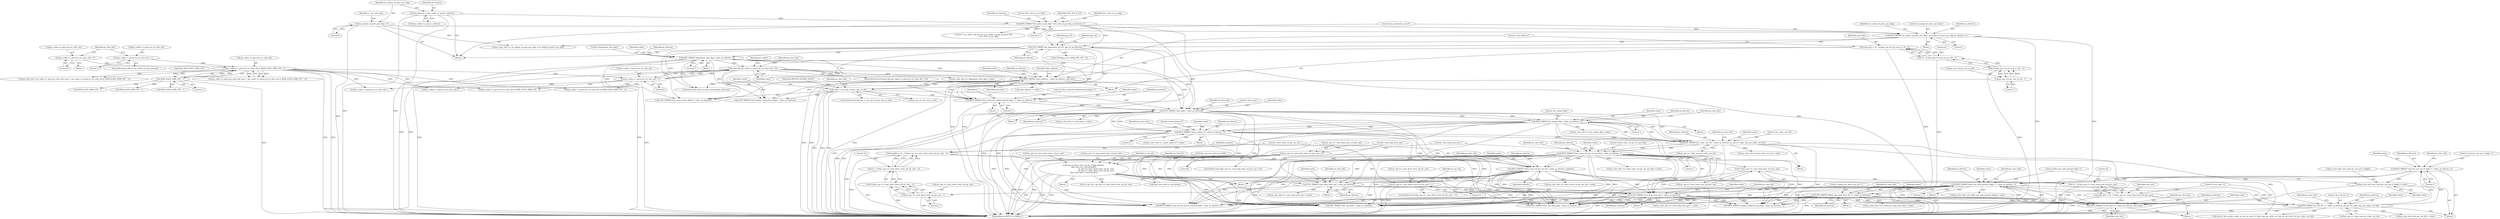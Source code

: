 digraph "0_Android_a1424724a00d62ac5efa0e27953eed66850d662f@array" {
"1000964" [label="(Call,ps_slice_hdr->ai1_used_by_curr_pic_lt_flag[i] = value)"];
"1000959" [label="(Call,BITS_PARSE(\"used_by_curr_pic_lt_flag[ i ]\", value, ps_bitstrm, 1))"];
"1000945" [label="(Call,BITS_PARSE(\"poc_lsb_lt[ i ]\", value, ps_bitstrm, ps_sps->i1_log2_max_pic_order_cnt_lsb))"];
"1000857" [label="(Call,UEV_PARSE(\"num_long_term_pics\", value, ps_bitstrm))"];
"1000734" [label="(Call,BITS_PARSE(\"short_term_ref_pic_set_idx\", value, ps_bitstrm, numbits))"];
"1000694" [label="(Call,BITS_PARSE(\"short_term_ref_pic_set_sps_flag\", value, ps_bitstrm, 1))"];
"1000682" [label="(Call,BITS_PARSE(\"pic_order_cnt_lsb\", value, ps_bitstrm, ps_sps->i1_log2_max_pic_order_cnt_lsb))"];
"1000637" [label="(Call,BITS_PARSE(\"pic_output_flag\", value, ps_bitstrm, 1))"];
"1000592" [label="(Call,UEV_PARSE(\"slice_type\", value, ps_bitstrm))"];
"1000587" [label="(Call,BITS_PARSE(\"slice_reserved_undetermined_flag[ i ]\", value, ps_bitstrm, 1))"];
"1000537" [label="(Call,value >= ps_sps->i4_pic_size_in_ctb)"];
"1000528" [label="(Call,BITS_PARSE(\"slice_address\", value, ps_bitstrm, num_bits))"];
"1000428" [label="(Call,value && (ps_codec->s_parse.i4_cur_slice_idx > 0))"];
"1000422" [label="(Call,BITS_PARSE(\"dependent_slice_flag\", value, ps_bitstrm, 1))"];
"1000209" [label="(Call,UEV_PARSE(\"pic_parameter_set_id\", pps_id, ps_bitstrm))"];
"1000204" [label="(Call,BITS_PARSE(\"no_output_of_prior_pics_flag\", no_output_of_prior_pics_flag, ps_bitstrm, 1))"];
"1000159" [label="(Call,no_output_of_prior_pics_flag = 0)"];
"1000190" [label="(Call,BITS_PARSE(\"first_slice_in_pic_flag\", first_slice_in_pic_flag, ps_bitstrm, 1))"];
"1000147" [label="(Call,*ps_bitstrm = &ps_codec->s_parse.s_bitstrm)"];
"1000430" [label="(Call,ps_codec->s_parse.i4_cur_slice_idx > 0)"];
"1000405" [label="(Call,ps_codec->s_parse.i4_cur_slice_idx & (MAX_SLICE_HDR_CNT - 1))"];
"1000375" [label="(Call,ps_codec->s_parse.i4_cur_slice_idx = 0)"];
"1000390" [label="(Call,ps_codec->s_parse.i4_cur_slice_idx = 1)"];
"1000411" [label="(Call,MAX_SLICE_HDR_CNT - 1)"];
"1000518" [label="(Call,num_bits = 32 - CLZ(ps_sps->i4_pic_size_in_ctb - 1))"];
"1000520" [label="(Call,32 - CLZ(ps_sps->i4_pic_size_in_ctb - 1))"];
"1000522" [label="(Call,CLZ(ps_sps->i4_pic_size_in_ctb - 1))"];
"1000523" [label="(Call,ps_sps->i4_pic_size_in_ctb - 1)"];
"1000659" [label="(Call,BITS_PARSE(\"colour_plane_id\", value, ps_bitstrm, 2))"];
"1000724" [label="(Call,numbits = 32 - CLZ(ps_sps->i1_num_short_term_ref_pic_sets - 1))"];
"1000726" [label="(Call,32 - CLZ(ps_sps->i1_num_short_term_ref_pic_sets - 1))"];
"1000728" [label="(Call,CLZ(ps_sps->i1_num_short_term_ref_pic_sets - 1))"];
"1000729" [label="(Call,ps_sps->i1_num_short_term_ref_pic_sets - 1)"];
"1000718" [label="(Call,ps_sps->i1_num_short_term_ref_pic_sets > 1)"];
"1000834" [label="(Call,UEV_PARSE(\"num_long_term_sps\", value, ps_bitstrm))"];
"1000778" [label="(Call,ihevcd_short_term_ref_pic_set(ps_bitstrm,\n &ps_sps->as_stref_picset[0],\n                                              ps_sps->i1_num_short_term_ref_pic_sets,\n                                              ps_sps->i1_num_short_term_ref_pic_sets,\n &ps_slice_hdr->s_stref_picset))"];
"1000971" [label="(Call,BITS_PARSE(\"delta_poc_msb_present_flag[ i ]\", value, ps_bitstrm, 1))"];
"1000916" [label="(Call,BITS_PARSE(\"lt_idx_sps[ i ]\", value, ps_bitstrm, num_bits))"];
"1000997" [label="(Call,UEV_PARSE(\"delata_poc_msb_cycle_lt[ i ]\", value, ps_bitstrm))"];
"1000908" [label="(Call,num_bits = 32 - CLZ(ps_sps->i1_num_long_term_ref_pics_sps))"];
"1000910" [label="(Call,32 - CLZ(ps_sps->i1_num_long_term_ref_pics_sps))"];
"1000912" [label="(Call,CLZ(ps_sps->i1_num_long_term_ref_pics_sps))"];
"1000828" [label="(Call,ps_sps->i1_num_long_term_ref_pics_sps > 0)"];
"1000779" [label="(Identifier,ps_bitstrm)"];
"1000533" [label="(Call,slice_address = value)"];
"1000192" [label="(Identifier,first_slice_in_pic_flag)"];
"1000194" [label="(Literal,1)"];
"1000412" [label="(Identifier,MAX_SLICE_HDR_CNT)"];
"1000780" [label="(Call,&ps_sps->as_stref_picset[0])"];
"1000913" [label="(Call,ps_sps->i1_num_long_term_ref_pics_sps)"];
"1000539" [label="(Call,ps_sps->i4_pic_size_in_ctb)"];
"1001081" [label="(Call,BITS_PARSE(\"enable_temporal_mvp_flag\", value, ps_bitstrm, 1))"];
"1000697" [label="(Identifier,ps_bitstrm)"];
"1000641" [label="(Literal,1)"];
"1000595" [label="(Identifier,ps_bitstrm)"];
"1000728" [label="(Call,CLZ(ps_sps->i1_num_short_term_ref_pic_sets - 1))"];
"1000381" [label="(Literal,0)"];
"1000406" [label="(Call,ps_codec->s_parse.i4_cur_slice_idx)"];
"1000436" [label="(Literal,0)"];
"1000944" [label="(Block,)"];
"1000857" [label="(Call,UEV_PARSE(\"num_long_term_pics\", value, ps_bitstrm))"];
"1000924" [label="(Identifier,ps_slice_hdr)"];
"1000828" [label="(Call,ps_sps->i1_num_long_term_ref_pics_sps > 0)"];
"1000413" [label="(Literal,1)"];
"1000208" [label="(Literal,1)"];
"1000832" [label="(Literal,0)"];
"1000858" [label="(Literal,\"num_long_term_pics\")"];
"1000596" [label="(Call,ps_slice_hdr->i1_slice_type = value)"];
"1000530" [label="(Identifier,value)"];
"1000745" [label="(Identifier,st_rps_idx)"];
"1001004" [label="(Identifier,ps_slice_hdr)"];
"1000910" [label="(Call,32 - CLZ(ps_sps->i1_num_long_term_ref_pics_sps))"];
"1000861" [label="(Call,ps_slice_hdr->i1_num_long_term_pics = value)"];
"1000462" [label="(Identifier,ps_slice_hdr)"];
"1000161" [label="(Literal,0)"];
"1000689" [label="(Call,ps_slice_hdr->i4_pic_order_cnt_lsb = value)"];
"1001771" [label="(Call,ps_codec->s_parse.i4_cur_slice_idx--)"];
"1000148" [label="(Identifier,ps_bitstrm)"];
"1000838" [label="(Call,ps_slice_hdr->i1_num_long_term_sps = value)"];
"1000836" [label="(Identifier,value)"];
"1002507" [label="(Call,ps_codec->s_parse.i4_cur_slice_idx & (MAX_SLICE_HDR_CNT - 1))"];
"1000955" [label="(Identifier,ps_slice_hdr)"];
"1000726" [label="(Call,32 - CLZ(ps_sps->i1_num_short_term_ref_pic_sets - 1))"];
"1000974" [label="(Identifier,ps_bitstrm)"];
"1000391" [label="(Call,ps_codec->s_parse.i4_cur_slice_idx)"];
"1000996" [label="(Block,)"];
"1000778" [label="(Call,ihevcd_short_term_ref_pic_set(ps_bitstrm,\n &ps_sps->as_stref_picset[0],\n                                              ps_sps->i1_num_short_term_ref_pic_sets,\n                                              ps_sps->i1_num_short_term_ref_pic_sets,\n &ps_slice_hdr->s_stref_picset))"];
"1000834" [label="(Call,UEV_PARSE(\"num_long_term_sps\", value, ps_bitstrm))"];
"1000430" [label="(Call,ps_codec->s_parse.i4_cur_slice_idx > 0)"];
"1000424" [label="(Identifier,value)"];
"1000723" [label="(Block,)"];
"1000397" [label="(Call,ps_slice_hdr = ps_codec->s_parse.ps_slice_hdr_base + (ps_codec->s_parse.i4_cur_slice_idx & (MAX_SLICE_HDR_CNT - 1)))"];
"1001169" [label="(Call,BITS_PARSE(\"num_ref_idx_active_override_flag\", value, ps_bitstrm, 1))"];
"1002016" [label="(Call,ihevcd_bits_flush_to_byte_boundary(ps_bitstrm))"];
"1000735" [label="(Literal,\"short_term_ref_pic_set_idx\")"];
"1000636" [label="(Block,)"];
"1000212" [label="(Identifier,ps_bitstrm)"];
"1000685" [label="(Identifier,ps_bitstrm)"];
"1000908" [label="(Call,num_bits = 32 - CLZ(ps_sps->i1_num_long_term_ref_pics_sps))"];
"1000516" [label="(Block,)"];
"1000190" [label="(Call,BITS_PARSE(\"first_slice_in_pic_flag\", first_slice_in_pic_flag, ps_bitstrm, 1))"];
"1000384" [label="(ControlStructure,if(0 == ps_codec->i4_pic_present))"];
"1001001" [label="(Call,ps_slice_hdr->ai1_delta_poc_msb_cycle_lt[i] = value)"];
"1000440" [label="(Call,ps_codec->s_parse.i4_cur_slice_idx & (MAX_SLICE_HDR_CNT - 1))"];
"1001658" [label="(Call,ihevcd_calc_poc(ps_codec, ps_nal, ps_sps->i1_log2_max_pic_order_cnt_lsb, ps_slice_hdr->i4_pic_order_cnt_lsb))"];
"1000718" [label="(Call,ps_sps->i1_num_short_term_ref_pic_sets > 1)"];
"1000975" [label="(Literal,1)"];
"1000959" [label="(Call,BITS_PARSE(\"used_by_curr_pic_lt_flag[ i ]\", value, ps_bitstrm, 1))"];
"1002606" [label="(MethodReturn,IHEVCD_ERROR_T)"];
"1000912" [label="(Call,CLZ(ps_sps->i1_num_long_term_ref_pics_sps))"];
"1000427" [label="(ControlStructure,if(value && (ps_codec->s_parse.i4_cur_slice_idx > 0)))"];
"1000522" [label="(Call,CLZ(ps_sps->i4_pic_size_in_ctb - 1))"];
"1000666" [label="(Identifier,ps_slice_hdr)"];
"1000965" [label="(Call,ps_slice_hdr->ai1_used_by_curr_pic_lt_flag[i])"];
"1000585" [label="(Identifier,i)"];
"1000945" [label="(Call,BITS_PARSE(\"poc_lsb_lt[ i ]\", value, ps_bitstrm, ps_sps->i1_log2_max_pic_order_cnt_lsb))"];
"1001454" [label="(Call,SEV_PARSE(\"slice_qp_delta\", value, ps_bitstrm))"];
"1000664" [label="(Call,ps_slice_hdr->i1_colour_plane_id = value)"];
"1000952" [label="(Call,ps_slice_hdr->ai4_poc_lsb_lt[i] = value)"];
"1001990" [label="(Call,UEV_PARSE(\"slice_header_extension_length\", value, ps_bitstrm))"];
"1000598" [label="(Identifier,ps_slice_hdr)"];
"1000518" [label="(Call,num_bits = 32 - CLZ(ps_sps->i4_pic_size_in_ctb - 1))"];
"1000536" [label="(ControlStructure,if(value >= ps_sps->i4_pic_size_in_ctb))"];
"1000920" [label="(Identifier,num_bits)"];
"1000694" [label="(Call,BITS_PARSE(\"short_term_ref_pic_set_sps_flag\", value, ps_bitstrm, 1))"];
"1000519" [label="(Identifier,num_bits)"];
"1000446" [label="(Call,MAX_SLICE_HDR_CNT - 1)"];
"1000520" [label="(Call,32 - CLZ(ps_sps->i4_pic_size_in_ctb - 1))"];
"1000375" [label="(Call,ps_codec->s_parse.i4_cur_slice_idx = 0)"];
"1000971" [label="(Call,BITS_PARSE(\"delta_poc_msb_present_flag[ i ]\", value, ps_bitstrm, 1))"];
"1000729" [label="(Call,ps_sps->i1_num_short_term_ref_pic_sets - 1)"];
"1000860" [label="(Identifier,ps_bitstrm)"];
"1000390" [label="(Call,ps_codec->s_parse.i4_cur_slice_idx = 1)"];
"1000587" [label="(Call,BITS_PARSE(\"slice_reserved_undetermined_flag[ i ]\", value, ps_bitstrm, 1))"];
"1000206" [label="(Identifier,no_output_of_prior_pics_flag)"];
"1000552" [label="(Identifier,ps_slice_hdr)"];
"1000396" [label="(Literal,1)"];
"1000588" [label="(Literal,\"slice_reserved_undetermined_flag[ i ]\")"];
"1000460" [label="(Call,ps_slice_hdr->i1_dependent_slice_flag = value)"];
"1000696" [label="(Identifier,value)"];
"1000919" [label="(Identifier,ps_bitstrm)"];
"1000699" [label="(Call,ps_slice_hdr->i1_short_term_ref_pic_set_sps_flag = value)"];
"1000736" [label="(Identifier,value)"];
"1000777" [label="(Block,)"];
"1000796" [label="(Call,st_rps_idx = ps_sps->i1_num_short_term_ref_pic_sets)"];
"1000589" [label="(Identifier,value)"];
"1000962" [label="(Identifier,ps_bitstrm)"];
"1000215" [label="(Call,CLIP3(pps_id, 0, MAX_PPS_CNT - 2))"];
"1000501" [label="(Call,ps_slice_hdr->i1_no_output_of_prior_pics_flag = no_output_of_prior_pics_flag)"];
"1000829" [label="(Call,ps_sps->i1_num_long_term_ref_pics_sps)"];
"1000210" [label="(Literal,\"pic_parameter_set_id\")"];
"1000840" [label="(Identifier,ps_slice_hdr)"];
"1000658" [label="(Block,)"];
"1000431" [label="(Call,ps_codec->s_parse.i4_cur_slice_idx)"];
"1000691" [label="(Identifier,ps_slice_hdr)"];
"1000911" [label="(Literal,32)"];
"1000160" [label="(Identifier,no_output_of_prior_pics_flag)"];
"1000638" [label="(Literal,\"pic_output_flag\")"];
"1000967" [label="(Identifier,ps_slice_hdr)"];
"1000733" [label="(Literal,1)"];
"1000999" [label="(Identifier,value)"];
"1000425" [label="(Identifier,ps_bitstrm)"];
"1000426" [label="(Literal,1)"];
"1000205" [label="(Literal,\"no_output_of_prior_pics_flag\")"];
"1000637" [label="(Call,BITS_PARSE(\"pic_output_flag\", value, ps_bitstrm, 1))"];
"1000593" [label="(Literal,\"slice_type\")"];
"1000193" [label="(Identifier,ps_bitstrm)"];
"1000591" [label="(Literal,1)"];
"1000639" [label="(Identifier,value)"];
"1000640" [label="(Identifier,ps_bitstrm)"];
"1000532" [label="(Identifier,num_bits)"];
"1000677" [label="(Block,)"];
"1000537" [label="(Call,value >= ps_sps->i4_pic_size_in_ctb)"];
"1000147" [label="(Call,*ps_bitstrm = &ps_codec->s_parse.s_bitstrm)"];
"1000737" [label="(Identifier,ps_bitstrm)"];
"1000734" [label="(Call,BITS_PARSE(\"short_term_ref_pic_set_idx\", value, ps_bitstrm, numbits))"];
"1000529" [label="(Literal,\"slice_address\")"];
"1000660" [label="(Literal,\"colour_plane_id\")"];
"1000149" [label="(Call,&ps_codec->s_parse.s_bitstrm)"];
"1000946" [label="(Literal,\"poc_lsb_lt[ i ]\")"];
"1000429" [label="(Identifier,value)"];
"1000906" [label="(Block,)"];
"1000191" [label="(Literal,\"first_slice_in_pic_flag\")"];
"1000684" [label="(Identifier,value)"];
"1000428" [label="(Call,value && (ps_codec->s_parse.i4_cur_slice_idx > 0))"];
"1000997" [label="(Call,UEV_PARSE(\"delata_poc_msb_cycle_lt[ i ]\", value, ps_bitstrm))"];
"1000695" [label="(Literal,\"short_term_ref_pic_set_sps_flag\")"];
"1001106" [label="(Call,BITS_PARSE(\"slice_sao_luma_flag\", value, ps_bitstrm, 1))"];
"1000421" [label="(Block,)"];
"1000405" [label="(Call,ps_codec->s_parse.i4_cur_slice_idx & (MAX_SLICE_HDR_CNT - 1))"];
"1000964" [label="(Call,ps_slice_hdr->ai1_used_by_curr_pic_lt_flag[i] = value)"];
"1000725" [label="(Identifier,numbits)"];
"1000659" [label="(Call,BITS_PARSE(\"colour_plane_id\", value, ps_bitstrm, 2))"];
"1000701" [label="(Identifier,ps_slice_hdr)"];
"1000538" [label="(Identifier,value)"];
"1000523" [label="(Call,ps_sps->i4_pic_size_in_ctb - 1)"];
"1000159" [label="(Call,no_output_of_prior_pics_flag = 0)"];
"1000859" [label="(Identifier,value)"];
"1000792" [label="(Call,&ps_slice_hdr->s_stref_picset)"];
"1000644" [label="(Identifier,ps_slice_hdr)"];
"1000376" [label="(Call,ps_codec->s_parse.i4_cur_slice_idx)"];
"1000970" [label="(Identifier,value)"];
"1000972" [label="(Literal,\"delta_poc_msb_present_flag[ i ]\")"];
"1000686" [label="(Call,ps_sps->i1_log2_max_pic_order_cnt_lsb)"];
"1001883" [label="(Call,UEV_PARSE(\"num_entry_point_offsets\", value, ps_bitstrm))"];
"1000439" [label="(Identifier,ps_codec)"];
"1000717" [label="(ControlStructure,if(ps_sps->i1_num_short_term_ref_pic_sets > 1))"];
"1000698" [label="(Literal,1)"];
"1000132" [label="(Block,)"];
"1000586" [label="(Block,)"];
"1001808" [label="(Call,MAX_SLICE_HDR_CNT - 1)"];
"1000899" [label="(Block,)"];
"1000592" [label="(Call,UEV_PARSE(\"slice_type\", value, ps_bitstrm))"];
"1000789" [label="(Call,ps_sps->i1_num_short_term_ref_pic_sets)"];
"1000198" [label="(Identifier,NAL_BLA_W_LP)"];
"1000209" [label="(Call,UEV_PARSE(\"pic_parameter_set_id\", pps_id, ps_bitstrm))"];
"1000727" [label="(Literal,32)"];
"1000722" [label="(Literal,1)"];
"1000683" [label="(Literal,\"pic_order_cnt_lsb\")"];
"1000661" [label="(Identifier,value)"];
"1000827" [label="(ControlStructure,if(ps_sps->i1_num_long_term_ref_pics_sps > 0))"];
"1000662" [label="(Identifier,ps_bitstrm)"];
"1000642" [label="(Call,ps_slice_hdr->i1_pic_output_flag = value)"];
"1000738" [label="(Identifier,numbits)"];
"1000835" [label="(Literal,\"num_long_term_sps\")"];
"1002513" [label="(Call,MAX_SLICE_HDR_CNT - 1)"];
"1000909" [label="(Identifier,num_bits)"];
"1000543" [label="(Identifier,IHEVCD_IGNORE_SLICE)"];
"1000554" [label="(Block,)"];
"1000833" [label="(Block,)"];
"1000682" [label="(Call,BITS_PARSE(\"pic_order_cnt_lsb\", value, ps_bitstrm, ps_sps->i1_log2_max_pic_order_cnt_lsb))"];
"1000422" [label="(Call,BITS_PARSE(\"dependent_slice_flag\", value, ps_bitstrm, 1))"];
"1000211" [label="(Identifier,pps_id)"];
"1000963" [label="(Literal,1)"];
"1000398" [label="(Identifier,ps_slice_hdr)"];
"1000527" [label="(Literal,1)"];
"1000973" [label="(Identifier,value)"];
"1000998" [label="(Literal,\"delata_poc_msb_cycle_lt[ i ]\")"];
"1000948" [label="(Identifier,ps_bitstrm)"];
"1000786" [label="(Call,ps_sps->i1_num_short_term_ref_pic_sets)"];
"1000797" [label="(Identifier,st_rps_idx)"];
"1000663" [label="(Literal,2)"];
"1000531" [label="(Identifier,ps_bitstrm)"];
"1000590" [label="(Identifier,ps_bitstrm)"];
"1000411" [label="(Call,MAX_SLICE_HDR_CNT - 1)"];
"1001000" [label="(Identifier,ps_bitstrm)"];
"1000917" [label="(Literal,\"lt_idx_sps[ i ]\")"];
"1000949" [label="(Call,ps_sps->i1_log2_max_pic_order_cnt_lsb)"];
"1000214" [label="(Identifier,pps_id)"];
"1001712" [label="(Call,ps_codec->s_parse.i4_cur_slice_idx--)"];
"1000741" [label="(Identifier,ps_slice_hdr)"];
"1000284" [label="(Call,(0 != ps_codec->u4_pic_cnt || ps_codec->i4_pic_present) &&\n                    first_slice_in_pic_flag)"];
"1000521" [label="(Literal,32)"];
"1000399" [label="(Call,ps_codec->s_parse.ps_slice_hdr_base + (ps_codec->s_parse.i4_cur_slice_idx & (MAX_SLICE_HDR_CNT - 1)))"];
"1000979" [label="(Identifier,ps_slice_hdr)"];
"1000960" [label="(Literal,\"used_by_curr_pic_lt_flag[ i ]\")"];
"1000524" [label="(Call,ps_sps->i4_pic_size_in_ctb)"];
"1000916" [label="(Call,BITS_PARSE(\"lt_idx_sps[ i ]\", value, ps_bitstrm, num_bits))"];
"1000594" [label="(Identifier,value)"];
"1000164" [label="(Identifier,i1_nal_unit_type)"];
"1000918" [label="(Identifier,value)"];
"1000961" [label="(Identifier,value)"];
"1000826" [label="(Block,)"];
"1000739" [label="(Call,ps_slice_hdr->i1_short_term_ref_pic_set_idx = value)"];
"1000947" [label="(Identifier,value)"];
"1000837" [label="(Identifier,ps_bitstrm)"];
"1000534" [label="(Identifier,slice_address)"];
"1000423" [label="(Literal,\"dependent_slice_flag\")"];
"1000730" [label="(Call,ps_sps->i1_num_short_term_ref_pic_sets)"];
"1000719" [label="(Call,ps_sps->i1_num_short_term_ref_pic_sets)"];
"1000207" [label="(Identifier,ps_bitstrm)"];
"1000863" [label="(Identifier,ps_slice_hdr)"];
"1000724" [label="(Call,numbits = 32 - CLZ(ps_sps->i1_num_short_term_ref_pic_sets - 1))"];
"1000528" [label="(Call,BITS_PARSE(\"slice_address\", value, ps_bitstrm, num_bits))"];
"1000204" [label="(Call,BITS_PARSE(\"no_output_of_prior_pics_flag\", no_output_of_prior_pics_flag, ps_bitstrm, 1))"];
"1000203" [label="(Block,)"];
"1000976" [label="(Call,ps_slice_hdr->ai1_delta_poc_msb_present_flag[i] = value)"];
"1000374" [label="(Block,)"];
"1000964" -> "1000944"  [label="AST: "];
"1000964" -> "1000970"  [label="CFG: "];
"1000965" -> "1000964"  [label="AST: "];
"1000970" -> "1000964"  [label="AST: "];
"1000972" -> "1000964"  [label="CFG: "];
"1000964" -> "1002606"  [label="DDG: "];
"1000959" -> "1000964"  [label="DDG: "];
"1000959" -> "1000944"  [label="AST: "];
"1000959" -> "1000963"  [label="CFG: "];
"1000960" -> "1000959"  [label="AST: "];
"1000961" -> "1000959"  [label="AST: "];
"1000962" -> "1000959"  [label="AST: "];
"1000963" -> "1000959"  [label="AST: "];
"1000967" -> "1000959"  [label="CFG: "];
"1000959" -> "1002606"  [label="DDG: "];
"1000945" -> "1000959"  [label="DDG: "];
"1000945" -> "1000959"  [label="DDG: "];
"1000959" -> "1000971"  [label="DDG: "];
"1000959" -> "1000971"  [label="DDG: "];
"1000945" -> "1000944"  [label="AST: "];
"1000945" -> "1000949"  [label="CFG: "];
"1000946" -> "1000945"  [label="AST: "];
"1000947" -> "1000945"  [label="AST: "];
"1000948" -> "1000945"  [label="AST: "];
"1000949" -> "1000945"  [label="AST: "];
"1000955" -> "1000945"  [label="CFG: "];
"1000945" -> "1002606"  [label="DDG: "];
"1000945" -> "1002606"  [label="DDG: "];
"1000857" -> "1000945"  [label="DDG: "];
"1000857" -> "1000945"  [label="DDG: "];
"1000971" -> "1000945"  [label="DDG: "];
"1000971" -> "1000945"  [label="DDG: "];
"1000997" -> "1000945"  [label="DDG: "];
"1000997" -> "1000945"  [label="DDG: "];
"1000682" -> "1000945"  [label="DDG: "];
"1000945" -> "1000952"  [label="DDG: "];
"1000945" -> "1001658"  [label="DDG: "];
"1000857" -> "1000826"  [label="AST: "];
"1000857" -> "1000860"  [label="CFG: "];
"1000858" -> "1000857"  [label="AST: "];
"1000859" -> "1000857"  [label="AST: "];
"1000860" -> "1000857"  [label="AST: "];
"1000863" -> "1000857"  [label="CFG: "];
"1000857" -> "1002606"  [label="DDG: "];
"1000734" -> "1000857"  [label="DDG: "];
"1000734" -> "1000857"  [label="DDG: "];
"1000834" -> "1000857"  [label="DDG: "];
"1000834" -> "1000857"  [label="DDG: "];
"1000694" -> "1000857"  [label="DDG: "];
"1000694" -> "1000857"  [label="DDG: "];
"1000778" -> "1000857"  [label="DDG: "];
"1000857" -> "1000861"  [label="DDG: "];
"1000857" -> "1000916"  [label="DDG: "];
"1000857" -> "1000916"  [label="DDG: "];
"1000857" -> "1001081"  [label="DDG: "];
"1000857" -> "1001081"  [label="DDG: "];
"1000857" -> "1001106"  [label="DDG: "];
"1000857" -> "1001106"  [label="DDG: "];
"1000857" -> "1001169"  [label="DDG: "];
"1000857" -> "1001169"  [label="DDG: "];
"1000857" -> "1001454"  [label="DDG: "];
"1000857" -> "1001454"  [label="DDG: "];
"1000734" -> "1000723"  [label="AST: "];
"1000734" -> "1000738"  [label="CFG: "];
"1000735" -> "1000734"  [label="AST: "];
"1000736" -> "1000734"  [label="AST: "];
"1000737" -> "1000734"  [label="AST: "];
"1000738" -> "1000734"  [label="AST: "];
"1000741" -> "1000734"  [label="CFG: "];
"1000734" -> "1002606"  [label="DDG: "];
"1000734" -> "1002606"  [label="DDG: "];
"1000694" -> "1000734"  [label="DDG: "];
"1000694" -> "1000734"  [label="DDG: "];
"1000724" -> "1000734"  [label="DDG: "];
"1000734" -> "1000739"  [label="DDG: "];
"1000734" -> "1000834"  [label="DDG: "];
"1000734" -> "1000834"  [label="DDG: "];
"1000734" -> "1001081"  [label="DDG: "];
"1000734" -> "1001081"  [label="DDG: "];
"1000734" -> "1001106"  [label="DDG: "];
"1000734" -> "1001106"  [label="DDG: "];
"1000734" -> "1001169"  [label="DDG: "];
"1000734" -> "1001169"  [label="DDG: "];
"1000734" -> "1001454"  [label="DDG: "];
"1000734" -> "1001454"  [label="DDG: "];
"1000694" -> "1000677"  [label="AST: "];
"1000694" -> "1000698"  [label="CFG: "];
"1000695" -> "1000694"  [label="AST: "];
"1000696" -> "1000694"  [label="AST: "];
"1000697" -> "1000694"  [label="AST: "];
"1000698" -> "1000694"  [label="AST: "];
"1000701" -> "1000694"  [label="CFG: "];
"1000694" -> "1002606"  [label="DDG: "];
"1000682" -> "1000694"  [label="DDG: "];
"1000682" -> "1000694"  [label="DDG: "];
"1000694" -> "1000699"  [label="DDG: "];
"1000694" -> "1000778"  [label="DDG: "];
"1000694" -> "1000834"  [label="DDG: "];
"1000694" -> "1000834"  [label="DDG: "];
"1000694" -> "1001081"  [label="DDG: "];
"1000694" -> "1001081"  [label="DDG: "];
"1000694" -> "1001106"  [label="DDG: "];
"1000694" -> "1001106"  [label="DDG: "];
"1000694" -> "1001169"  [label="DDG: "];
"1000694" -> "1001169"  [label="DDG: "];
"1000694" -> "1001454"  [label="DDG: "];
"1000694" -> "1001454"  [label="DDG: "];
"1000682" -> "1000677"  [label="AST: "];
"1000682" -> "1000686"  [label="CFG: "];
"1000683" -> "1000682"  [label="AST: "];
"1000684" -> "1000682"  [label="AST: "];
"1000685" -> "1000682"  [label="AST: "];
"1000686" -> "1000682"  [label="AST: "];
"1000691" -> "1000682"  [label="CFG: "];
"1000682" -> "1002606"  [label="DDG: "];
"1000682" -> "1002606"  [label="DDG: "];
"1000637" -> "1000682"  [label="DDG: "];
"1000637" -> "1000682"  [label="DDG: "];
"1000659" -> "1000682"  [label="DDG: "];
"1000659" -> "1000682"  [label="DDG: "];
"1000592" -> "1000682"  [label="DDG: "];
"1000592" -> "1000682"  [label="DDG: "];
"1000682" -> "1000689"  [label="DDG: "];
"1000682" -> "1001658"  [label="DDG: "];
"1000637" -> "1000636"  [label="AST: "];
"1000637" -> "1000641"  [label="CFG: "];
"1000638" -> "1000637"  [label="AST: "];
"1000639" -> "1000637"  [label="AST: "];
"1000640" -> "1000637"  [label="AST: "];
"1000641" -> "1000637"  [label="AST: "];
"1000644" -> "1000637"  [label="CFG: "];
"1000637" -> "1002606"  [label="DDG: "];
"1000592" -> "1000637"  [label="DDG: "];
"1000592" -> "1000637"  [label="DDG: "];
"1000637" -> "1000642"  [label="DDG: "];
"1000637" -> "1000659"  [label="DDG: "];
"1000637" -> "1000659"  [label="DDG: "];
"1000637" -> "1001106"  [label="DDG: "];
"1000637" -> "1001106"  [label="DDG: "];
"1000637" -> "1001169"  [label="DDG: "];
"1000637" -> "1001169"  [label="DDG: "];
"1000637" -> "1001454"  [label="DDG: "];
"1000637" -> "1001454"  [label="DDG: "];
"1000592" -> "1000554"  [label="AST: "];
"1000592" -> "1000595"  [label="CFG: "];
"1000593" -> "1000592"  [label="AST: "];
"1000594" -> "1000592"  [label="AST: "];
"1000595" -> "1000592"  [label="AST: "];
"1000598" -> "1000592"  [label="CFG: "];
"1000592" -> "1002606"  [label="DDG: "];
"1000592" -> "1002606"  [label="DDG: "];
"1000587" -> "1000592"  [label="DDG: "];
"1000587" -> "1000592"  [label="DDG: "];
"1000537" -> "1000592"  [label="DDG: "];
"1000428" -> "1000592"  [label="DDG: "];
"1000528" -> "1000592"  [label="DDG: "];
"1000422" -> "1000592"  [label="DDG: "];
"1000209" -> "1000592"  [label="DDG: "];
"1000592" -> "1000596"  [label="DDG: "];
"1000592" -> "1000659"  [label="DDG: "];
"1000592" -> "1000659"  [label="DDG: "];
"1000592" -> "1001106"  [label="DDG: "];
"1000592" -> "1001106"  [label="DDG: "];
"1000592" -> "1001169"  [label="DDG: "];
"1000592" -> "1001169"  [label="DDG: "];
"1000592" -> "1001454"  [label="DDG: "];
"1000592" -> "1001454"  [label="DDG: "];
"1000587" -> "1000586"  [label="AST: "];
"1000587" -> "1000591"  [label="CFG: "];
"1000588" -> "1000587"  [label="AST: "];
"1000589" -> "1000587"  [label="AST: "];
"1000590" -> "1000587"  [label="AST: "];
"1000591" -> "1000587"  [label="AST: "];
"1000585" -> "1000587"  [label="CFG: "];
"1000587" -> "1002606"  [label="DDG: "];
"1000537" -> "1000587"  [label="DDG: "];
"1000428" -> "1000587"  [label="DDG: "];
"1000528" -> "1000587"  [label="DDG: "];
"1000422" -> "1000587"  [label="DDG: "];
"1000209" -> "1000587"  [label="DDG: "];
"1000537" -> "1000536"  [label="AST: "];
"1000537" -> "1000539"  [label="CFG: "];
"1000538" -> "1000537"  [label="AST: "];
"1000539" -> "1000537"  [label="AST: "];
"1000543" -> "1000537"  [label="CFG: "];
"1000552" -> "1000537"  [label="CFG: "];
"1000537" -> "1002606"  [label="DDG: "];
"1000537" -> "1002606"  [label="DDG: "];
"1000537" -> "1002606"  [label="DDG: "];
"1000528" -> "1000537"  [label="DDG: "];
"1000523" -> "1000537"  [label="DDG: "];
"1000537" -> "1001883"  [label="DDG: "];
"1000537" -> "1001990"  [label="DDG: "];
"1000528" -> "1000516"  [label="AST: "];
"1000528" -> "1000532"  [label="CFG: "];
"1000529" -> "1000528"  [label="AST: "];
"1000530" -> "1000528"  [label="AST: "];
"1000531" -> "1000528"  [label="AST: "];
"1000532" -> "1000528"  [label="AST: "];
"1000534" -> "1000528"  [label="CFG: "];
"1000528" -> "1002606"  [label="DDG: "];
"1000528" -> "1002606"  [label="DDG: "];
"1000528" -> "1002606"  [label="DDG: "];
"1000428" -> "1000528"  [label="DDG: "];
"1000422" -> "1000528"  [label="DDG: "];
"1000209" -> "1000528"  [label="DDG: "];
"1000518" -> "1000528"  [label="DDG: "];
"1000528" -> "1000533"  [label="DDG: "];
"1000528" -> "1001883"  [label="DDG: "];
"1000528" -> "1001990"  [label="DDG: "];
"1000528" -> "1002016"  [label="DDG: "];
"1000428" -> "1000427"  [label="AST: "];
"1000428" -> "1000429"  [label="CFG: "];
"1000428" -> "1000430"  [label="CFG: "];
"1000429" -> "1000428"  [label="AST: "];
"1000430" -> "1000428"  [label="AST: "];
"1000439" -> "1000428"  [label="CFG: "];
"1000462" -> "1000428"  [label="CFG: "];
"1000428" -> "1002606"  [label="DDG: "];
"1000428" -> "1002606"  [label="DDG: "];
"1000422" -> "1000428"  [label="DDG: "];
"1000430" -> "1000428"  [label="DDG: "];
"1000430" -> "1000428"  [label="DDG: "];
"1000428" -> "1000460"  [label="DDG: "];
"1000428" -> "1001883"  [label="DDG: "];
"1000428" -> "1001990"  [label="DDG: "];
"1000422" -> "1000421"  [label="AST: "];
"1000422" -> "1000426"  [label="CFG: "];
"1000423" -> "1000422"  [label="AST: "];
"1000424" -> "1000422"  [label="AST: "];
"1000425" -> "1000422"  [label="AST: "];
"1000426" -> "1000422"  [label="AST: "];
"1000429" -> "1000422"  [label="CFG: "];
"1000422" -> "1002606"  [label="DDG: "];
"1000422" -> "1002606"  [label="DDG: "];
"1000209" -> "1000422"  [label="DDG: "];
"1000422" -> "1001883"  [label="DDG: "];
"1000422" -> "1001990"  [label="DDG: "];
"1000422" -> "1002016"  [label="DDG: "];
"1000209" -> "1000132"  [label="AST: "];
"1000209" -> "1000212"  [label="CFG: "];
"1000210" -> "1000209"  [label="AST: "];
"1000211" -> "1000209"  [label="AST: "];
"1000212" -> "1000209"  [label="AST: "];
"1000214" -> "1000209"  [label="CFG: "];
"1000209" -> "1002606"  [label="DDG: "];
"1000209" -> "1002606"  [label="DDG: "];
"1000204" -> "1000209"  [label="DDG: "];
"1000190" -> "1000209"  [label="DDG: "];
"1000209" -> "1000215"  [label="DDG: "];
"1000209" -> "1001883"  [label="DDG: "];
"1000209" -> "1001990"  [label="DDG: "];
"1000209" -> "1002016"  [label="DDG: "];
"1000204" -> "1000203"  [label="AST: "];
"1000204" -> "1000208"  [label="CFG: "];
"1000205" -> "1000204"  [label="AST: "];
"1000206" -> "1000204"  [label="AST: "];
"1000207" -> "1000204"  [label="AST: "];
"1000208" -> "1000204"  [label="AST: "];
"1000210" -> "1000204"  [label="CFG: "];
"1000204" -> "1002606"  [label="DDG: "];
"1000204" -> "1002606"  [label="DDG: "];
"1000159" -> "1000204"  [label="DDG: "];
"1000190" -> "1000204"  [label="DDG: "];
"1000204" -> "1000501"  [label="DDG: "];
"1000159" -> "1000132"  [label="AST: "];
"1000159" -> "1000161"  [label="CFG: "];
"1000160" -> "1000159"  [label="AST: "];
"1000161" -> "1000159"  [label="AST: "];
"1000164" -> "1000159"  [label="CFG: "];
"1000159" -> "1002606"  [label="DDG: "];
"1000159" -> "1000501"  [label="DDG: "];
"1000190" -> "1000132"  [label="AST: "];
"1000190" -> "1000194"  [label="CFG: "];
"1000191" -> "1000190"  [label="AST: "];
"1000192" -> "1000190"  [label="AST: "];
"1000193" -> "1000190"  [label="AST: "];
"1000194" -> "1000190"  [label="AST: "];
"1000198" -> "1000190"  [label="CFG: "];
"1000190" -> "1002606"  [label="DDG: "];
"1000190" -> "1002606"  [label="DDG: "];
"1000147" -> "1000190"  [label="DDG: "];
"1000190" -> "1000284"  [label="DDG: "];
"1000147" -> "1000132"  [label="AST: "];
"1000147" -> "1000149"  [label="CFG: "];
"1000148" -> "1000147"  [label="AST: "];
"1000149" -> "1000147"  [label="AST: "];
"1000160" -> "1000147"  [label="CFG: "];
"1000147" -> "1002606"  [label="DDG: "];
"1000147" -> "1002606"  [label="DDG: "];
"1000430" -> "1000436"  [label="CFG: "];
"1000431" -> "1000430"  [label="AST: "];
"1000436" -> "1000430"  [label="AST: "];
"1000430" -> "1002606"  [label="DDG: "];
"1000405" -> "1000430"  [label="DDG: "];
"1000430" -> "1000440"  [label="DDG: "];
"1000430" -> "1001712"  [label="DDG: "];
"1000430" -> "1001771"  [label="DDG: "];
"1000430" -> "1002507"  [label="DDG: "];
"1000405" -> "1000399"  [label="AST: "];
"1000405" -> "1000411"  [label="CFG: "];
"1000406" -> "1000405"  [label="AST: "];
"1000411" -> "1000405"  [label="AST: "];
"1000399" -> "1000405"  [label="CFG: "];
"1000405" -> "1002606"  [label="DDG: "];
"1000405" -> "1002606"  [label="DDG: "];
"1000405" -> "1000397"  [label="DDG: "];
"1000405" -> "1000397"  [label="DDG: "];
"1000405" -> "1000399"  [label="DDG: "];
"1000405" -> "1000399"  [label="DDG: "];
"1000375" -> "1000405"  [label="DDG: "];
"1000390" -> "1000405"  [label="DDG: "];
"1000411" -> "1000405"  [label="DDG: "];
"1000411" -> "1000405"  [label="DDG: "];
"1000405" -> "1000440"  [label="DDG: "];
"1000405" -> "1001712"  [label="DDG: "];
"1000405" -> "1001771"  [label="DDG: "];
"1000405" -> "1002507"  [label="DDG: "];
"1000375" -> "1000374"  [label="AST: "];
"1000375" -> "1000381"  [label="CFG: "];
"1000376" -> "1000375"  [label="AST: "];
"1000381" -> "1000375"  [label="AST: "];
"1000398" -> "1000375"  [label="CFG: "];
"1000390" -> "1000384"  [label="AST: "];
"1000390" -> "1000396"  [label="CFG: "];
"1000391" -> "1000390"  [label="AST: "];
"1000396" -> "1000390"  [label="AST: "];
"1000398" -> "1000390"  [label="CFG: "];
"1000411" -> "1000413"  [label="CFG: "];
"1000412" -> "1000411"  [label="AST: "];
"1000413" -> "1000411"  [label="AST: "];
"1000411" -> "1002606"  [label="DDG: "];
"1000411" -> "1000446"  [label="DDG: "];
"1000411" -> "1001808"  [label="DDG: "];
"1000411" -> "1002513"  [label="DDG: "];
"1000518" -> "1000516"  [label="AST: "];
"1000518" -> "1000520"  [label="CFG: "];
"1000519" -> "1000518"  [label="AST: "];
"1000520" -> "1000518"  [label="AST: "];
"1000529" -> "1000518"  [label="CFG: "];
"1000518" -> "1002606"  [label="DDG: "];
"1000520" -> "1000518"  [label="DDG: "];
"1000520" -> "1000518"  [label="DDG: "];
"1000520" -> "1000522"  [label="CFG: "];
"1000521" -> "1000520"  [label="AST: "];
"1000522" -> "1000520"  [label="AST: "];
"1000520" -> "1002606"  [label="DDG: "];
"1000522" -> "1000520"  [label="DDG: "];
"1000522" -> "1000523"  [label="CFG: "];
"1000523" -> "1000522"  [label="AST: "];
"1000522" -> "1002606"  [label="DDG: "];
"1000523" -> "1000522"  [label="DDG: "];
"1000523" -> "1000522"  [label="DDG: "];
"1000523" -> "1000527"  [label="CFG: "];
"1000524" -> "1000523"  [label="AST: "];
"1000527" -> "1000523"  [label="AST: "];
"1000659" -> "1000658"  [label="AST: "];
"1000659" -> "1000663"  [label="CFG: "];
"1000660" -> "1000659"  [label="AST: "];
"1000661" -> "1000659"  [label="AST: "];
"1000662" -> "1000659"  [label="AST: "];
"1000663" -> "1000659"  [label="AST: "];
"1000666" -> "1000659"  [label="CFG: "];
"1000659" -> "1002606"  [label="DDG: "];
"1000659" -> "1000664"  [label="DDG: "];
"1000659" -> "1001106"  [label="DDG: "];
"1000659" -> "1001106"  [label="DDG: "];
"1000659" -> "1001169"  [label="DDG: "];
"1000659" -> "1001169"  [label="DDG: "];
"1000659" -> "1001454"  [label="DDG: "];
"1000659" -> "1001454"  [label="DDG: "];
"1000724" -> "1000723"  [label="AST: "];
"1000724" -> "1000726"  [label="CFG: "];
"1000725" -> "1000724"  [label="AST: "];
"1000726" -> "1000724"  [label="AST: "];
"1000735" -> "1000724"  [label="CFG: "];
"1000724" -> "1002606"  [label="DDG: "];
"1000726" -> "1000724"  [label="DDG: "];
"1000726" -> "1000724"  [label="DDG: "];
"1000726" -> "1000728"  [label="CFG: "];
"1000727" -> "1000726"  [label="AST: "];
"1000728" -> "1000726"  [label="AST: "];
"1000726" -> "1002606"  [label="DDG: "];
"1000728" -> "1000726"  [label="DDG: "];
"1000728" -> "1000729"  [label="CFG: "];
"1000729" -> "1000728"  [label="AST: "];
"1000728" -> "1002606"  [label="DDG: "];
"1000729" -> "1000728"  [label="DDG: "];
"1000729" -> "1000728"  [label="DDG: "];
"1000729" -> "1000733"  [label="CFG: "];
"1000730" -> "1000729"  [label="AST: "];
"1000733" -> "1000729"  [label="AST: "];
"1000729" -> "1002606"  [label="DDG: "];
"1000718" -> "1000729"  [label="DDG: "];
"1000718" -> "1000717"  [label="AST: "];
"1000718" -> "1000722"  [label="CFG: "];
"1000719" -> "1000718"  [label="AST: "];
"1000722" -> "1000718"  [label="AST: "];
"1000725" -> "1000718"  [label="CFG: "];
"1000745" -> "1000718"  [label="CFG: "];
"1000718" -> "1002606"  [label="DDG: "];
"1000718" -> "1002606"  [label="DDG: "];
"1000834" -> "1000833"  [label="AST: "];
"1000834" -> "1000837"  [label="CFG: "];
"1000835" -> "1000834"  [label="AST: "];
"1000836" -> "1000834"  [label="AST: "];
"1000837" -> "1000834"  [label="AST: "];
"1000840" -> "1000834"  [label="CFG: "];
"1000834" -> "1002606"  [label="DDG: "];
"1000778" -> "1000834"  [label="DDG: "];
"1000834" -> "1000838"  [label="DDG: "];
"1000778" -> "1000777"  [label="AST: "];
"1000778" -> "1000792"  [label="CFG: "];
"1000779" -> "1000778"  [label="AST: "];
"1000780" -> "1000778"  [label="AST: "];
"1000786" -> "1000778"  [label="AST: "];
"1000789" -> "1000778"  [label="AST: "];
"1000792" -> "1000778"  [label="AST: "];
"1000797" -> "1000778"  [label="CFG: "];
"1000778" -> "1002606"  [label="DDG: "];
"1000778" -> "1002606"  [label="DDG: "];
"1000778" -> "1002606"  [label="DDG: "];
"1000778" -> "1000796"  [label="DDG: "];
"1000778" -> "1001081"  [label="DDG: "];
"1000778" -> "1001106"  [label="DDG: "];
"1000778" -> "1001169"  [label="DDG: "];
"1000778" -> "1001454"  [label="DDG: "];
"1000971" -> "1000899"  [label="AST: "];
"1000971" -> "1000975"  [label="CFG: "];
"1000972" -> "1000971"  [label="AST: "];
"1000973" -> "1000971"  [label="AST: "];
"1000974" -> "1000971"  [label="AST: "];
"1000975" -> "1000971"  [label="AST: "];
"1000979" -> "1000971"  [label="CFG: "];
"1000971" -> "1002606"  [label="DDG: "];
"1000971" -> "1000916"  [label="DDG: "];
"1000971" -> "1000916"  [label="DDG: "];
"1000916" -> "1000971"  [label="DDG: "];
"1000916" -> "1000971"  [label="DDG: "];
"1000971" -> "1000976"  [label="DDG: "];
"1000971" -> "1000997"  [label="DDG: "];
"1000971" -> "1000997"  [label="DDG: "];
"1000971" -> "1001081"  [label="DDG: "];
"1000971" -> "1001081"  [label="DDG: "];
"1000971" -> "1001106"  [label="DDG: "];
"1000971" -> "1001106"  [label="DDG: "];
"1000971" -> "1001169"  [label="DDG: "];
"1000971" -> "1001169"  [label="DDG: "];
"1000971" -> "1001454"  [label="DDG: "];
"1000971" -> "1001454"  [label="DDG: "];
"1000916" -> "1000906"  [label="AST: "];
"1000916" -> "1000920"  [label="CFG: "];
"1000917" -> "1000916"  [label="AST: "];
"1000918" -> "1000916"  [label="AST: "];
"1000919" -> "1000916"  [label="AST: "];
"1000920" -> "1000916"  [label="AST: "];
"1000924" -> "1000916"  [label="CFG: "];
"1000916" -> "1002606"  [label="DDG: "];
"1000916" -> "1002606"  [label="DDG: "];
"1000997" -> "1000916"  [label="DDG: "];
"1000997" -> "1000916"  [label="DDG: "];
"1000908" -> "1000916"  [label="DDG: "];
"1000997" -> "1000996"  [label="AST: "];
"1000997" -> "1001000"  [label="CFG: "];
"1000998" -> "1000997"  [label="AST: "];
"1000999" -> "1000997"  [label="AST: "];
"1001000" -> "1000997"  [label="AST: "];
"1001004" -> "1000997"  [label="CFG: "];
"1000997" -> "1002606"  [label="DDG: "];
"1000997" -> "1001001"  [label="DDG: "];
"1000997" -> "1001081"  [label="DDG: "];
"1000997" -> "1001081"  [label="DDG: "];
"1000997" -> "1001106"  [label="DDG: "];
"1000997" -> "1001106"  [label="DDG: "];
"1000997" -> "1001169"  [label="DDG: "];
"1000997" -> "1001169"  [label="DDG: "];
"1000997" -> "1001454"  [label="DDG: "];
"1000997" -> "1001454"  [label="DDG: "];
"1000908" -> "1000906"  [label="AST: "];
"1000908" -> "1000910"  [label="CFG: "];
"1000909" -> "1000908"  [label="AST: "];
"1000910" -> "1000908"  [label="AST: "];
"1000917" -> "1000908"  [label="CFG: "];
"1000908" -> "1002606"  [label="DDG: "];
"1000910" -> "1000908"  [label="DDG: "];
"1000910" -> "1000908"  [label="DDG: "];
"1000910" -> "1000912"  [label="CFG: "];
"1000911" -> "1000910"  [label="AST: "];
"1000912" -> "1000910"  [label="AST: "];
"1000910" -> "1002606"  [label="DDG: "];
"1000912" -> "1000910"  [label="DDG: "];
"1000912" -> "1000913"  [label="CFG: "];
"1000913" -> "1000912"  [label="AST: "];
"1000912" -> "1002606"  [label="DDG: "];
"1000828" -> "1000912"  [label="DDG: "];
"1000828" -> "1000827"  [label="AST: "];
"1000828" -> "1000832"  [label="CFG: "];
"1000829" -> "1000828"  [label="AST: "];
"1000832" -> "1000828"  [label="AST: "];
"1000835" -> "1000828"  [label="CFG: "];
"1000858" -> "1000828"  [label="CFG: "];
"1000828" -> "1002606"  [label="DDG: "];
"1000828" -> "1002606"  [label="DDG: "];
}
